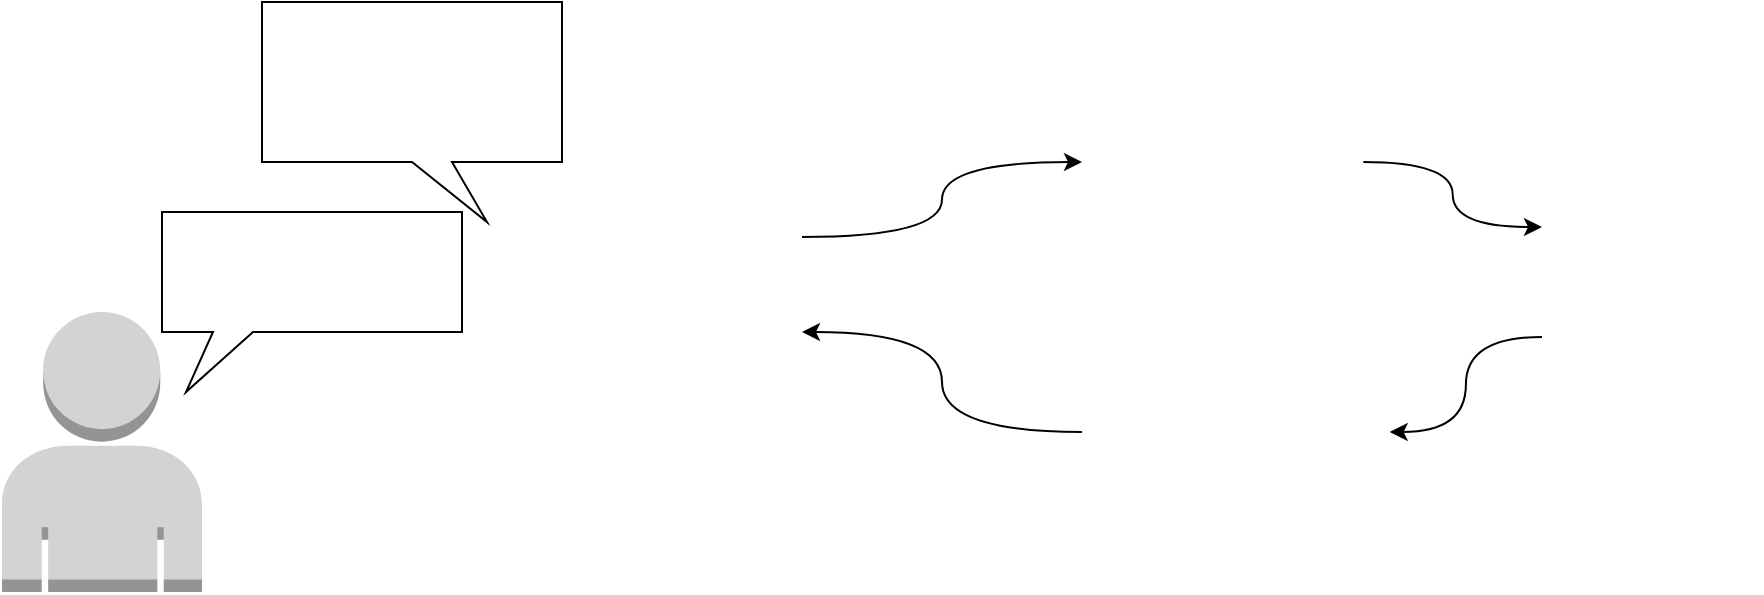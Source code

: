 <mxfile version="21.1.9" type="device">
  <diagram name="ページ1" id="LWYmuQIblQpF2mN8xn50">
    <mxGraphModel dx="1493" dy="848" grid="1" gridSize="10" guides="1" tooltips="1" connect="1" arrows="1" fold="1" page="1" pageScale="1" pageWidth="827" pageHeight="1169" math="0" shadow="0">
      <root>
        <mxCell id="0" />
        <mxCell id="1" parent="0" />
        <mxCell id="qkRn0kKSwU5tJo1CGjlU-10" style="edgeStyle=orthogonalEdgeStyle;orthogonalLoop=1;jettySize=auto;html=1;entryX=0;entryY=0.25;entryDx=0;entryDy=0;curved=1;" edge="1" parent="1" source="qkRn0kKSwU5tJo1CGjlU-2" target="qkRn0kKSwU5tJo1CGjlU-3">
          <mxGeometry relative="1" as="geometry" />
        </mxCell>
        <mxCell id="qkRn0kKSwU5tJo1CGjlU-2" value="" style="shape=image;verticalLabelPosition=bottom;labelBackgroundColor=default;verticalAlign=top;aspect=fixed;imageAspect=0;image=https://blog.since2020.jp/cms/wp-content/uploads/2023/01/logo_Whisper.jpg;" vertex="1" parent="1">
          <mxGeometry x="570" y="270" width="140.67" height="90" as="geometry" />
        </mxCell>
        <mxCell id="qkRn0kKSwU5tJo1CGjlU-11" style="edgeStyle=orthogonalEdgeStyle;orthogonalLoop=1;jettySize=auto;html=1;exitX=0;exitY=0.75;exitDx=0;exitDy=0;curved=1;" edge="1" parent="1" source="qkRn0kKSwU5tJo1CGjlU-3" target="qkRn0kKSwU5tJo1CGjlU-4">
          <mxGeometry relative="1" as="geometry" />
        </mxCell>
        <mxCell id="qkRn0kKSwU5tJo1CGjlU-3" value="" style="shape=image;verticalLabelPosition=bottom;labelBackgroundColor=default;verticalAlign=top;aspect=fixed;imageAspect=0;image=https://blogs.tees.ac.uk/lteonline/files/2023/03/ChatGPT.png;" vertex="1" parent="1">
          <mxGeometry x="800" y="320" width="110" height="110" as="geometry" />
        </mxCell>
        <mxCell id="qkRn0kKSwU5tJo1CGjlU-12" style="edgeStyle=orthogonalEdgeStyle;orthogonalLoop=1;jettySize=auto;html=1;curved=1;" edge="1" parent="1" source="qkRn0kKSwU5tJo1CGjlU-4" target="qkRn0kKSwU5tJo1CGjlU-6">
          <mxGeometry relative="1" as="geometry" />
        </mxCell>
        <mxCell id="qkRn0kKSwU5tJo1CGjlU-4" value="" style="shape=image;verticalLabelPosition=bottom;labelBackgroundColor=default;verticalAlign=top;aspect=fixed;imageAspect=0;image=https://voicebot.ai/wp-content/uploads/2018/03/google-text-to-speech-key.jpg;" vertex="1" parent="1">
          <mxGeometry x="570" y="405" width="153.85" height="90" as="geometry" />
        </mxCell>
        <mxCell id="qkRn0kKSwU5tJo1CGjlU-5" value="" style="outlineConnect=0;dashed=0;verticalLabelPosition=bottom;verticalAlign=top;align=center;html=1;shape=mxgraph.aws3.user;fillColor=#D2D3D3;gradientColor=none;" vertex="1" parent="1">
          <mxGeometry x="30" y="390" width="100" height="140" as="geometry" />
        </mxCell>
        <mxCell id="qkRn0kKSwU5tJo1CGjlU-9" style="edgeStyle=orthogonalEdgeStyle;orthogonalLoop=1;jettySize=auto;html=1;exitX=1;exitY=0.25;exitDx=0;exitDy=0;entryX=0;entryY=0.5;entryDx=0;entryDy=0;curved=1;" edge="1" parent="1" source="qkRn0kKSwU5tJo1CGjlU-6" target="qkRn0kKSwU5tJo1CGjlU-2">
          <mxGeometry relative="1" as="geometry" />
        </mxCell>
        <mxCell id="qkRn0kKSwU5tJo1CGjlU-6" value="" style="shape=image;html=1;verticalAlign=top;verticalLabelPosition=bottom;labelBackgroundColor=#ffffff;imageAspect=0;aspect=fixed;image=https://cdn2.iconfinder.com/data/icons/whcompare-isometric-web-hosting-servers/50/laptop-with-code-128.png" vertex="1" parent="1">
          <mxGeometry x="240" y="305" width="190" height="190" as="geometry" />
        </mxCell>
        <mxCell id="qkRn0kKSwU5tJo1CGjlU-7" value="" style="shape=callout;whiteSpace=wrap;html=1;perimeter=calloutPerimeter;position2=0.75;size=30;position=0.5;" vertex="1" parent="1">
          <mxGeometry x="160" y="235" width="150" height="110" as="geometry" />
        </mxCell>
        <mxCell id="qkRn0kKSwU5tJo1CGjlU-8" value="" style="shape=callout;whiteSpace=wrap;html=1;perimeter=calloutPerimeter;position2=0.08;size=30;position=0.17;" vertex="1" parent="1">
          <mxGeometry x="110" y="340" width="150" height="90" as="geometry" />
        </mxCell>
      </root>
    </mxGraphModel>
  </diagram>
</mxfile>
